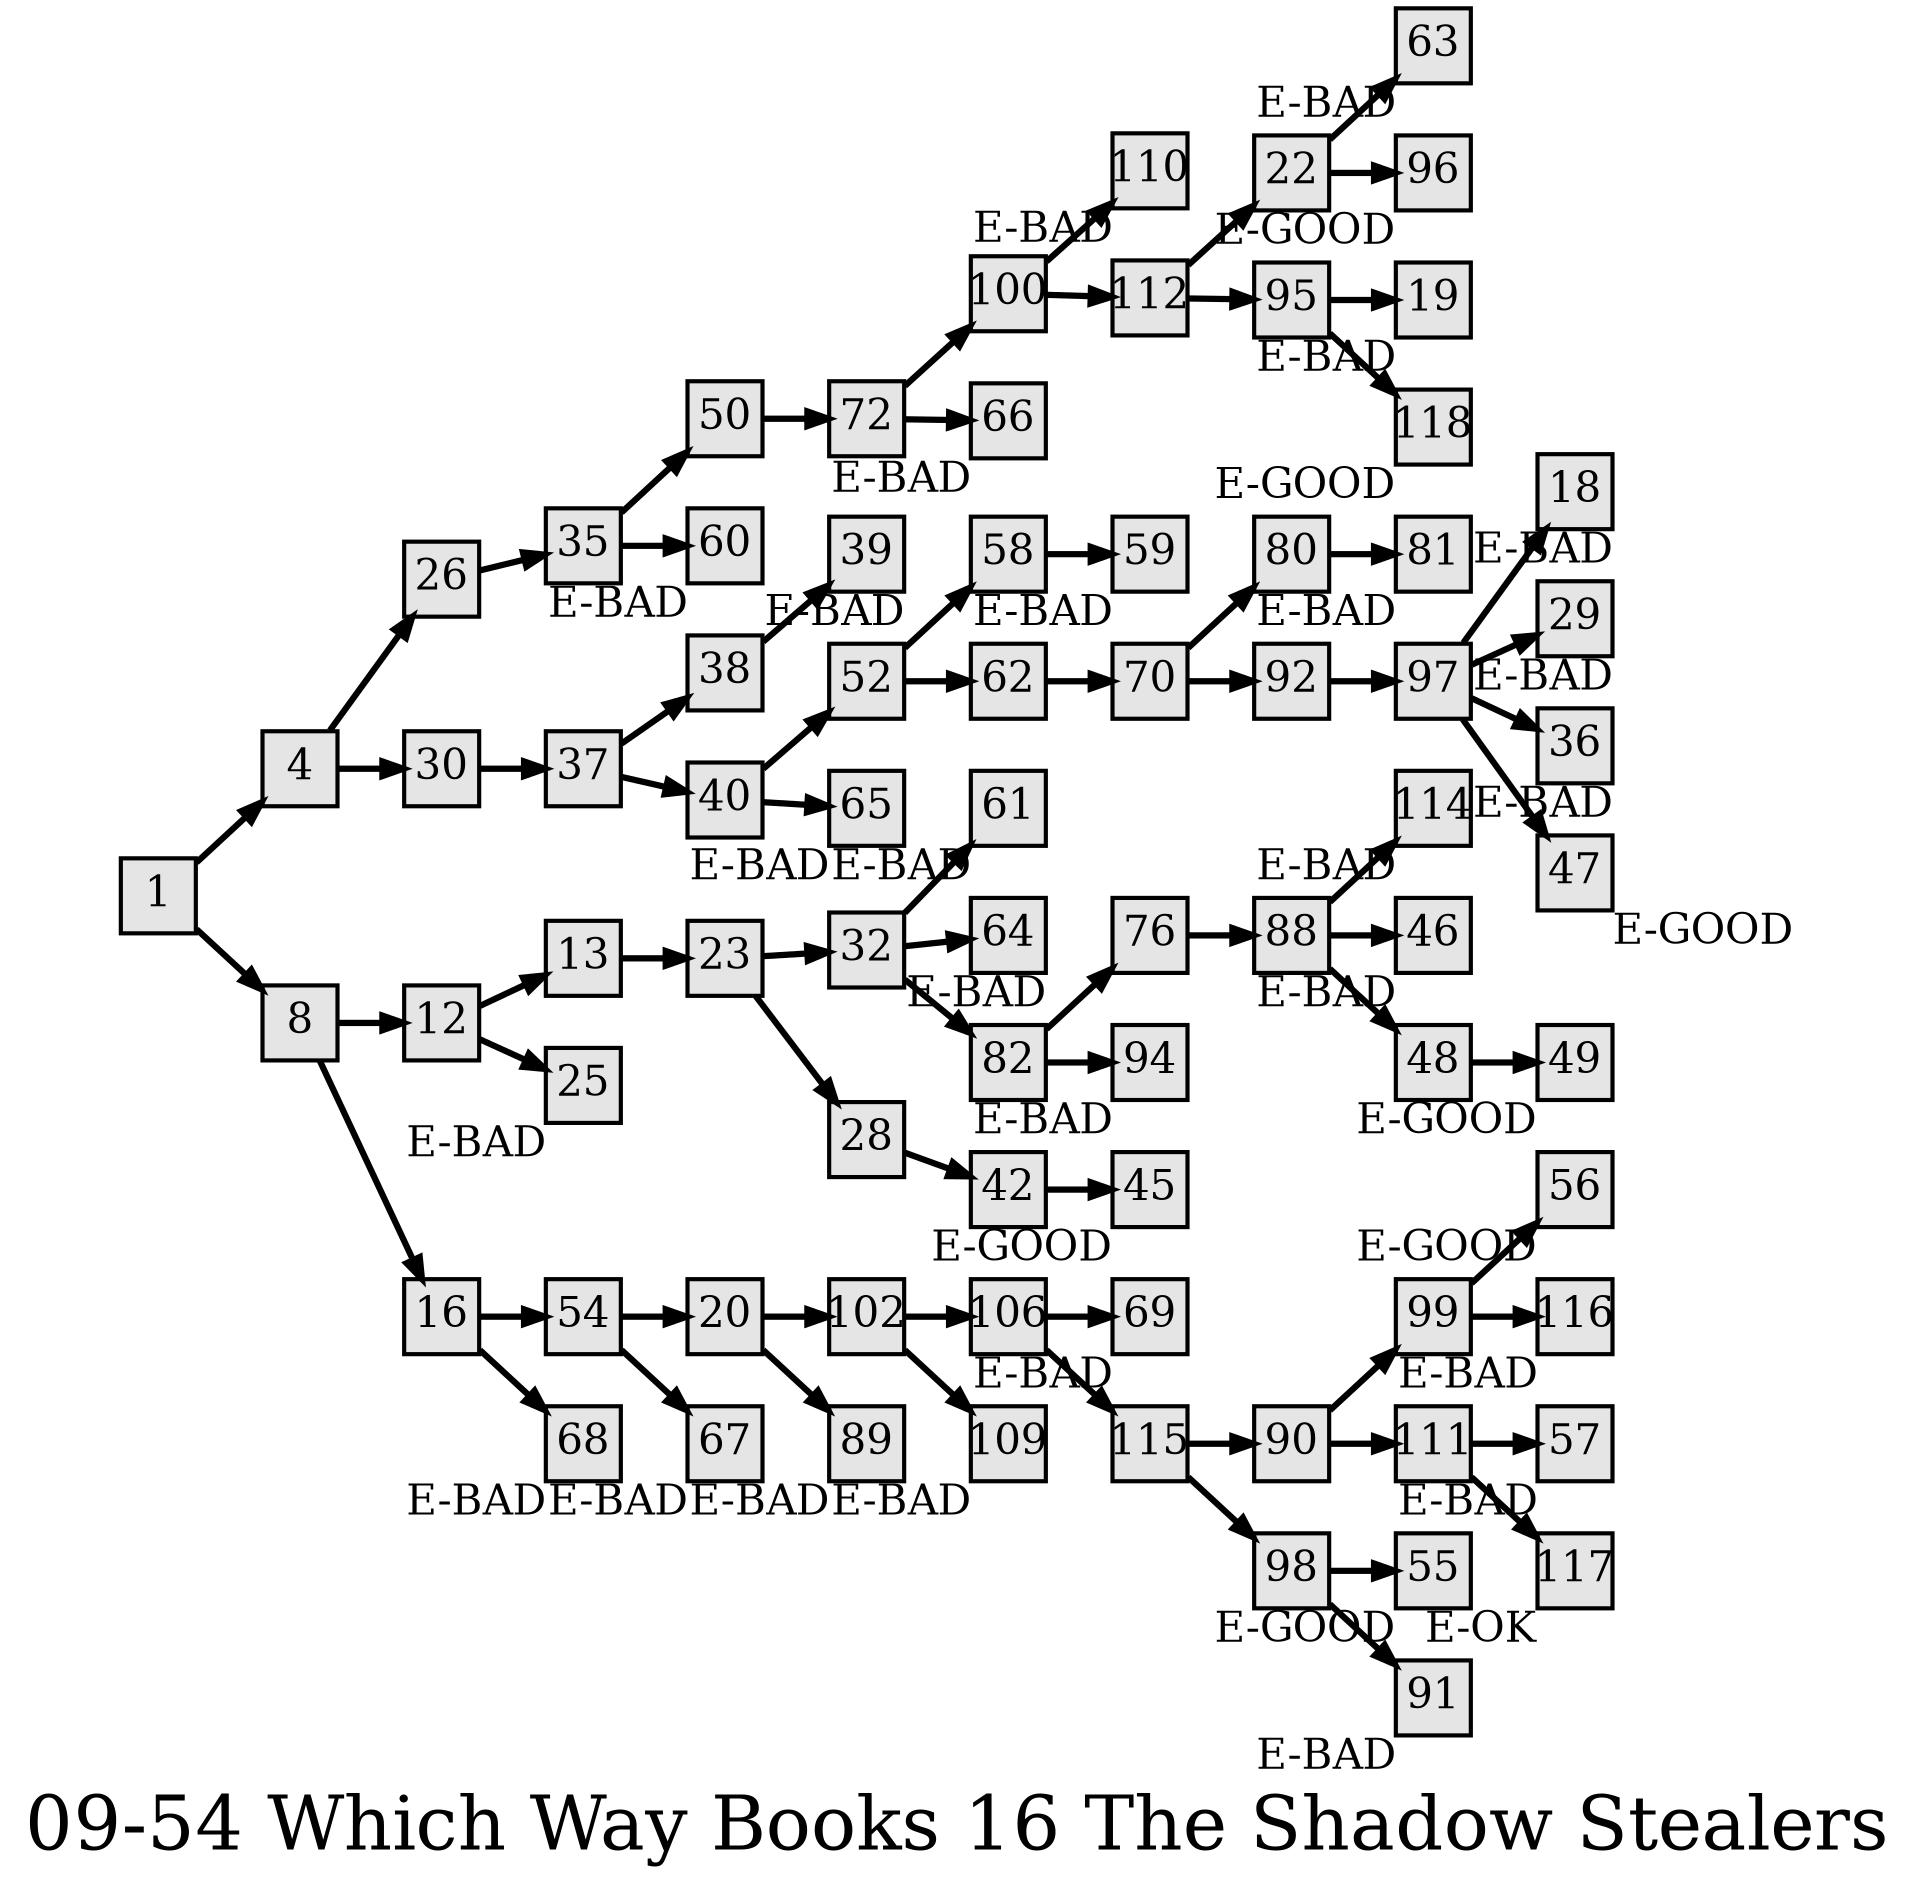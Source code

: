 digraph g{
  graph [ label="09-54 Which Way Books 16 The Shadow Stealers" rankdir=LR, ordering=out, fontsize=36, nodesep="0.35", ranksep="0.45"];
  node  [shape=rect, penwidth=2, fontsize=20, style=filled, fillcolor=grey90, margin="0,0", labelfloat=true, regular=true, fixedsize=true];
  edge  [labelfloat=true, penwidth=3, fontsize=12];
  // ---;
  // group  : Katz;
  // id     :;
  // gbid   :;
  // series :;
  // title  :;
  // author :;
  // credit:;
  // - name : Juliet Way-Henthorne;
  // role : encoder;
  // date : 2017-09-05;
  // - name : Jeremy Douglass;
  // role : editor;
  // date : 2017-10-19;
  // render:;
  // - name   : small;
  // styles : gvStyles-small.txt;
  // engine : dot;
  // comment: >;
  
  // ---;
  
  // From | To | Label;
  
  1 -> 4;
  1 -> 8;
  4 -> 26;
  4 -> 30;
  8 -> 12;
  8 -> 16;
  12 -> 13;
  12 -> 25;
  13 -> 23;
  16 -> 54;
  16 -> 68;
  18	[ xlabel="E-BAD" ];
  19	[ xlabel="E-BAD" ];
  20 -> 102;
  20 -> 89;
  22 -> 63;
  22 -> 96;
  23 -> 32;
  23 -> 28;
  25	[ xlabel="E-BAD" ];
  26 -> 35;
  28 -> 42;
  29	[ xlabel="E-BAD" ];
  30 -> 37;
  32 -> 61;
  32 -> 64;
  32 -> 82;
  35 -> 50;
  35 -> 60;
  36	[ xlabel="E-BAD" ];
  37 -> 38;
  37 -> 40;
  38 -> 39;
  39	[ xlabel="E-BAD" ];
  40 -> 52;
  40 -> 65;
  42 -> 45;
  45	[ xlabel="E-GOOD" ];
  46	[ xlabel="E-BAD" ];
  47	[ xlabel="E-GOOD" ];
  48 -> 49;
  49	[ xlabel="E-GOOD" ];
  50 -> 72;
  52 -> 58;
  52 -> 62;
  54 -> 20;
  54 -> 67;
  55	[ xlabel="E-GOOD" ];
  56	[ xlabel="E-GOOD" ];
  57	[ xlabel="E-BAD" ];
  58 -> 59;
  59	[ xlabel="E-BAD" ];
  60	[ xlabel="E-BAD" ];
  61	[ xlabel="E-BAD" ];
  62 -> 70;
  63	[ xlabel="E-BAD" ];
  64	[ xlabel="E-BAD" ];
  65	[ xlabel="E-BAD" ];
  66	[ xlabel="E-BAD" ];
  67	[ xlabel="E-BAD" ];
  68	[ xlabel="E-BAD" ];
  69	[ xlabel="E-BAD" ];
  70 -> 80;
  70 -> 92;
  72 -> 100;
  72 -> 66;
  76 -> 88;
  80 -> 81;
  81	[ xlabel="E-BAD" ];
  82 -> 76;
  82 -> 94;
  88 -> 114;
  88 -> 46;
  88 -> 48;
  89	[ xlabel="E-BAD" ];
  90 -> 99;
  90 -> 111;
  91	[ xlabel="E-BAD" ];
  92 -> 97;
  94	[ xlabel="E-BAD" ];
  95 -> 19;
  95 -> 118;
  96	[ xlabel="E-GOOD" ];
  97 -> 18;
  97 -> 29;
  97 -> 36;
  97 -> 47;
  98 -> 55;
  98 -> 91;
  99 -> 56;
  99 -> 116;
  100 -> 110;
  100 -> 112;
  102 -> 106;
  102 -> 109;
  106 -> 69;
  106 -> 115;
  109	[ xlabel="E-BAD" ];
  110	[ xlabel="E-BAD" ];
  111 -> 57;
  111 -> 117;
  112 -> 22;
  112 -> 95;
  114	[ xlabel="E-BAD" ];
  115 -> 90;
  115 -> 98;
  116	[ xlabel="E-BAD" ];
  117	[ xlabel="E-OK" ];
  118	[ xlabel="E-GOOD" ];
}

